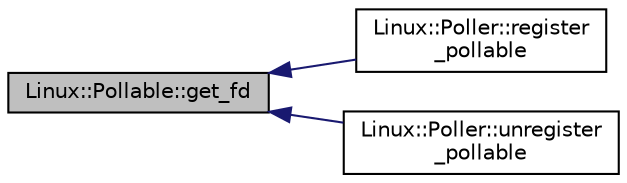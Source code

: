 digraph "Linux::Pollable::get_fd"
{
 // INTERACTIVE_SVG=YES
  edge [fontname="Helvetica",fontsize="10",labelfontname="Helvetica",labelfontsize="10"];
  node [fontname="Helvetica",fontsize="10",shape=record];
  rankdir="LR";
  Node1 [label="Linux::Pollable::get_fd",height=0.2,width=0.4,color="black", fillcolor="grey75", style="filled", fontcolor="black"];
  Node1 -> Node2 [dir="back",color="midnightblue",fontsize="10",style="solid",fontname="Helvetica"];
  Node2 [label="Linux::Poller::register\l_pollable",height=0.2,width=0.4,color="black", fillcolor="white", style="filled",URL="$classLinux_1_1Poller.html#ad0e29502de4ee7b2720bdddbd1944c26"];
  Node1 -> Node3 [dir="back",color="midnightblue",fontsize="10",style="solid",fontname="Helvetica"];
  Node3 [label="Linux::Poller::unregister\l_pollable",height=0.2,width=0.4,color="black", fillcolor="white", style="filled",URL="$classLinux_1_1Poller.html#a9a72865e4650f53a3a78de5b5ac378dc"];
}
